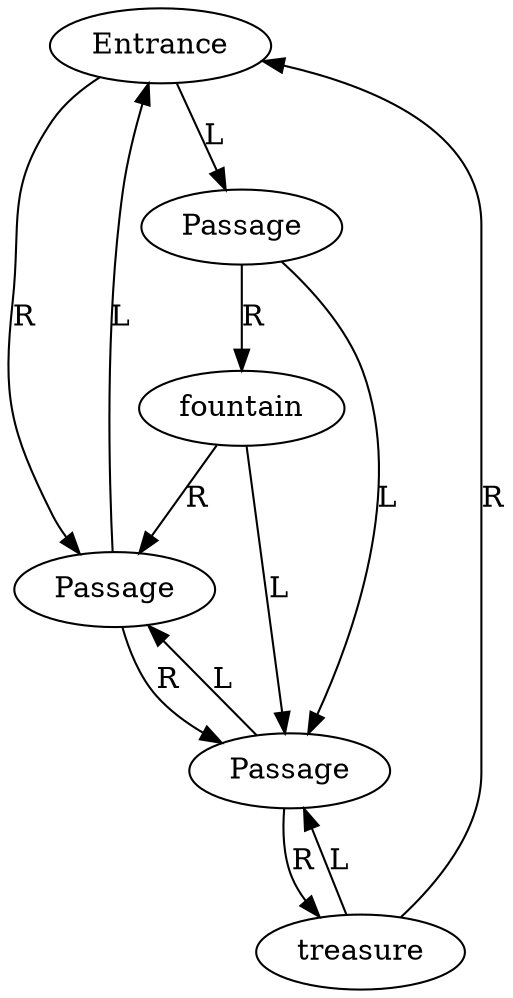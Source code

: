 digraph intro {
    Entrance[label="Entrance"];
    A[label="Passage"];
    B[label="Passage"];
    C[label="Passage"];
	fountain[label="fountain"];
	treasure[label="treasure"];

    Entrance -> C [label="L"];
    Entrance -> A [label="R"];

    A -> Entrance [label="L"];
    A -> B [label="R"];

    B -> A [label="L"];
    B -> treasure [label="R"];

    C -> B [label="L"];
    C -> fountain [label="R"];

    fountain -> B [label="L"];
	fountain -> A [label="R"];

	treasure -> B [label="L"];
	treasure -> Entrance [label="R"];

}
